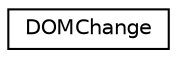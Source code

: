 digraph "Graphical Class Hierarchy"
{
 // LATEX_PDF_SIZE
  edge [fontname="Helvetica",fontsize="10",labelfontname="Helvetica",labelfontsize="10"];
  node [fontname="Helvetica",fontsize="10",shape=record];
  rankdir="LR";
  Node0 [label="DOMChange",height=0.2,width=0.4,color="black", fillcolor="white", style="filled",URL="$classDOMChange.html",tooltip=" "];
}
